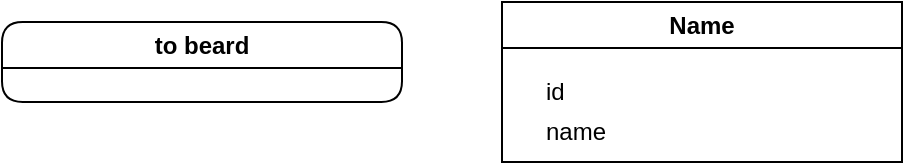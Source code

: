 <mxfile version="26.0.13">
  <diagram name="Page-1" id="PlA0bTD1htJH5vswvW3-">
    <mxGraphModel dx="1434" dy="786" grid="1" gridSize="10" guides="1" tooltips="1" connect="1" arrows="1" fold="1" page="1" pageScale="1" pageWidth="827" pageHeight="1169" math="0" shadow="0">
      <root>
        <mxCell id="0" />
        <mxCell id="1" parent="0" />
        <mxCell id="KmXmgMrSgxEoT7Rdzo6j-1" value="Name" style="swimlane;whiteSpace=wrap;html=1;" vertex="1" parent="1">
          <mxGeometry x="640" y="290" width="200" height="80" as="geometry" />
        </mxCell>
        <mxCell id="KmXmgMrSgxEoT7Rdzo6j-2" value="id" style="text;html=1;align=left;verticalAlign=middle;resizable=0;points=[];autosize=1;strokeColor=none;fillColor=none;" vertex="1" parent="KmXmgMrSgxEoT7Rdzo6j-1">
          <mxGeometry x="20" y="30" width="30" height="30" as="geometry" />
        </mxCell>
        <mxCell id="KmXmgMrSgxEoT7Rdzo6j-3" value="name" style="text;html=1;align=left;verticalAlign=middle;resizable=0;points=[];autosize=1;strokeColor=none;fillColor=none;" vertex="1" parent="KmXmgMrSgxEoT7Rdzo6j-1">
          <mxGeometry x="20" y="50" width="50" height="30" as="geometry" />
        </mxCell>
        <mxCell id="KmXmgMrSgxEoT7Rdzo6j-4" value="to beard" style="swimlane;whiteSpace=wrap;html=1;rounded=1;" vertex="1" parent="1">
          <mxGeometry x="390" y="300" width="200" height="40" as="geometry" />
        </mxCell>
      </root>
    </mxGraphModel>
  </diagram>
</mxfile>
